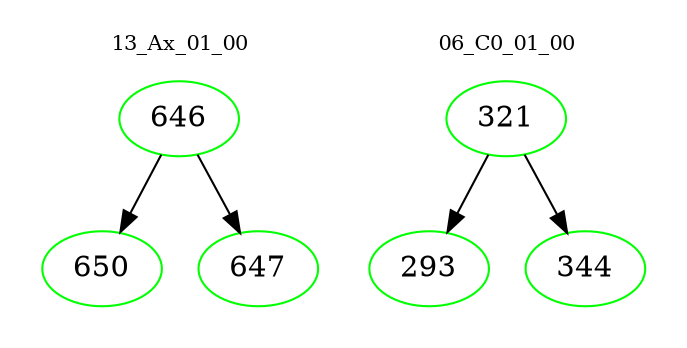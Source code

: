 digraph{
subgraph cluster_0 {
color = white
label = "13_Ax_01_00";
fontsize=10;
T0_646 [label="646", color="green"]
T0_646 -> T0_650 [color="black"]
T0_650 [label="650", color="green"]
T0_646 -> T0_647 [color="black"]
T0_647 [label="647", color="green"]
}
subgraph cluster_1 {
color = white
label = "06_C0_01_00";
fontsize=10;
T1_321 [label="321", color="green"]
T1_321 -> T1_293 [color="black"]
T1_293 [label="293", color="green"]
T1_321 -> T1_344 [color="black"]
T1_344 [label="344", color="green"]
}
}
